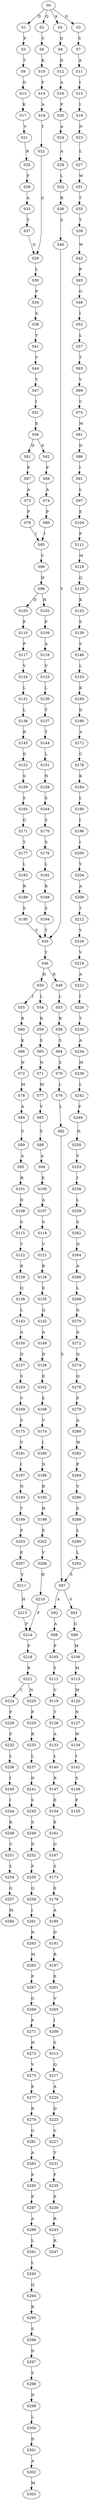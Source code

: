 strict digraph  {
	S0 -> S1 [ label = D ];
	S0 -> S2 [ label = Q ];
	S0 -> S3 [ label = G ];
	S0 -> S4 [ label = A ];
	S1 -> S5 [ label = P ];
	S2 -> S6 [ label = V ];
	S3 -> S7 [ label = S ];
	S4 -> S8 [ label = Q ];
	S5 -> S9 [ label = T ];
	S6 -> S10 [ label = K ];
	S7 -> S11 [ label = A ];
	S8 -> S12 [ label = D ];
	S9 -> S13 [ label = D ];
	S10 -> S14 [ label = F ];
	S11 -> S15 [ label = I ];
	S12 -> S16 [ label = A ];
	S13 -> S17 [ label = K ];
	S14 -> S18 [ label = A ];
	S15 -> S19 [ label = I ];
	S16 -> S20 [ label = P ];
	S17 -> S21 [ label = V ];
	S18 -> S22 [ label = T ];
	S19 -> S23 [ label = N ];
	S20 -> S24 [ label = A ];
	S21 -> S25 [ label = R ];
	S22 -> S26 [ label = G ];
	S23 -> S27 [ label = L ];
	S24 -> S28 [ label = A ];
	S25 -> S29 [ label = F ];
	S26 -> S30 [ label = L ];
	S27 -> S31 [ label = W ];
	S28 -> S32 [ label = L ];
	S29 -> S33 [ label = A ];
	S30 -> S34 [ label = P ];
	S31 -> S35 [ label = T ];
	S32 -> S36 [ label = R ];
	S33 -> S37 [ label = T ];
	S34 -> S38 [ label = S ];
	S35 -> S39 [ label = T ];
	S36 -> S40 [ label = S ];
	S37 -> S26 [ label = G ];
	S38 -> S41 [ label = Y ];
	S39 -> S42 [ label = W ];
	S40 -> S43 [ label = Y ];
	S41 -> S44 [ label = V ];
	S42 -> S45 [ label = P ];
	S43 -> S46 [ label = Y ];
	S44 -> S47 [ label = Y ];
	S45 -> S48 [ label = G ];
	S46 -> S49 [ label = R ];
	S46 -> S50 [ label = H ];
	S47 -> S51 [ label = I ];
	S48 -> S52 [ label = I ];
	S49 -> S53 [ label = L ];
	S50 -> S54 [ label = L ];
	S50 -> S55 [ label = I ];
	S51 -> S56 [ label = E ];
	S52 -> S57 [ label = L ];
	S53 -> S58 [ label = R ];
	S54 -> S59 [ label = R ];
	S55 -> S60 [ label = R ];
	S56 -> S61 [ label = D ];
	S56 -> S62 [ label = E ];
	S57 -> S63 [ label = T ];
	S58 -> S64 [ label = S ];
	S59 -> S65 [ label = S ];
	S60 -> S66 [ label = K ];
	S61 -> S67 [ label = P ];
	S62 -> S68 [ label = P ];
	S63 -> S69 [ label = V ];
	S64 -> S70 [ label = S ];
	S65 -> S71 [ label = N ];
	S66 -> S72 [ label = N ];
	S67 -> S73 [ label = A ];
	S68 -> S74 [ label = A ];
	S69 -> S75 [ label = C ];
	S70 -> S76 [ label = L ];
	S71 -> S77 [ label = M ];
	S72 -> S78 [ label = M ];
	S73 -> S79 [ label = P ];
	S74 -> S80 [ label = P ];
	S75 -> S81 [ label = M ];
	S76 -> S82 [ label = L ];
	S77 -> S83 [ label = V ];
	S78 -> S84 [ label = A ];
	S79 -> S85 [ label = I ];
	S80 -> S85 [ label = I ];
	S81 -> S86 [ label = D ];
	S82 -> S87 [ label = S ];
	S83 -> S88 [ label = S ];
	S84 -> S89 [ label = S ];
	S85 -> S90 [ label = V ];
	S86 -> S91 [ label = I ];
	S87 -> S92 [ label = A ];
	S87 -> S93 [ label = S ];
	S88 -> S94 [ label = A ];
	S89 -> S95 [ label = A ];
	S90 -> S96 [ label = H ];
	S91 -> S97 [ label = L ];
	S92 -> S98 [ label = A ];
	S93 -> S99 [ label = G ];
	S94 -> S100 [ label = E ];
	S95 -> S101 [ label = R ];
	S96 -> S102 [ label = H ];
	S96 -> S103 [ label = D ];
	S97 -> S104 [ label = E ];
	S98 -> S105 [ label = P ];
	S99 -> S106 [ label = M ];
	S100 -> S107 [ label = A ];
	S101 -> S108 [ label = D ];
	S102 -> S109 [ label = P ];
	S103 -> S110 [ label = P ];
	S104 -> S111 [ label = P ];
	S105 -> S112 [ label = S ];
	S106 -> S113 [ label = M ];
	S107 -> S114 [ label = S ];
	S108 -> S115 [ label = S ];
	S109 -> S116 [ label = A ];
	S110 -> S117 [ label = P ];
	S111 -> S118 [ label = M ];
	S112 -> S119 [ label = V ];
	S113 -> S120 [ label = M ];
	S114 -> S121 [ label = V ];
	S115 -> S122 [ label = V ];
	S116 -> S123 [ label = V ];
	S117 -> S124 [ label = V ];
	S118 -> S125 [ label = Q ];
	S119 -> S126 [ label = T ];
	S120 -> S127 [ label = N ];
	S121 -> S128 [ label = R ];
	S122 -> S129 [ label = R ];
	S123 -> S130 [ label = L ];
	S124 -> S131 [ label = L ];
	S125 -> S132 [ label = K ];
	S126 -> S133 [ label = A ];
	S127 -> S134 [ label = W ];
	S128 -> S135 [ label = E ];
	S129 -> S136 [ label = Q ];
	S130 -> S137 [ label = T ];
	S131 -> S138 [ label = L ];
	S132 -> S139 [ label = S ];
	S133 -> S140 [ label = L ];
	S134 -> S141 [ label = I ];
	S135 -> S142 [ label = Q ];
	S136 -> S143 [ label = L ];
	S137 -> S144 [ label = T ];
	S138 -> S145 [ label = R ];
	S139 -> S146 [ label = S ];
	S140 -> S147 [ label = R ];
	S141 -> S148 [ label = S ];
	S142 -> S149 [ label = A ];
	S143 -> S150 [ label = A ];
	S144 -> S151 [ label = L ];
	S145 -> S152 [ label = D ];
	S146 -> S153 [ label = L ];
	S147 -> S154 [ label = E ];
	S148 -> S155 [ label = F ];
	S149 -> S156 [ label = D ];
	S150 -> S157 [ label = D ];
	S151 -> S158 [ label = N ];
	S152 -> S159 [ label = S ];
	S153 -> S160 [ label = K ];
	S154 -> S161 [ label = E ];
	S156 -> S162 [ label = E ];
	S157 -> S163 [ label = S ];
	S158 -> S164 [ label = S ];
	S159 -> S165 [ label = S ];
	S160 -> S166 [ label = D ];
	S161 -> S167 [ label = G ];
	S162 -> S168 [ label = E ];
	S163 -> S169 [ label = V ];
	S164 -> S170 [ label = S ];
	S165 -> S171 [ label = G ];
	S166 -> S172 [ label = A ];
	S167 -> S173 [ label = S ];
	S168 -> S174 [ label = V ];
	S169 -> S175 [ label = S ];
	S170 -> S176 [ label = S ];
	S171 -> S177 [ label = T ];
	S172 -> S178 [ label = C ];
	S173 -> S179 [ label = E ];
	S174 -> S180 [ label = I ];
	S175 -> S181 [ label = V ];
	S176 -> S182 [ label = L ];
	S177 -> S183 [ label = L ];
	S178 -> S184 [ label = K ];
	S179 -> S185 [ label = A ];
	S180 -> S186 [ label = N ];
	S181 -> S187 [ label = I ];
	S182 -> S188 [ label = R ];
	S183 -> S189 [ label = R ];
	S184 -> S190 [ label = L ];
	S185 -> S191 [ label = D ];
	S186 -> S192 [ label = R ];
	S187 -> S193 [ label = N ];
	S188 -> S194 [ label = S ];
	S189 -> S195 [ label = S ];
	S190 -> S196 [ label = I ];
	S191 -> S197 [ label = R ];
	S192 -> S198 [ label = H ];
	S193 -> S199 [ label = T ];
	S194 -> S43 [ label = Y ];
	S195 -> S43 [ label = Y ];
	S196 -> S200 [ label = I ];
	S197 -> S201 [ label = E ];
	S198 -> S202 [ label = E ];
	S199 -> S203 [ label = P ];
	S200 -> S204 [ label = Y ];
	S201 -> S205 [ label = V ];
	S202 -> S206 [ label = V ];
	S203 -> S207 [ label = E ];
	S204 -> S208 [ label = A ];
	S205 -> S209 [ label = I ];
	S206 -> S210 [ label = H ];
	S207 -> S211 [ label = V ];
	S208 -> S212 [ label = T ];
	S209 -> S213 [ label = S ];
	S210 -> S214 [ label = F ];
	S211 -> S215 [ label = H ];
	S212 -> S216 [ label = Y ];
	S213 -> S217 [ label = Q ];
	S214 -> S218 [ label = P ];
	S215 -> S214 [ label = F ];
	S216 -> S219 [ label = V ];
	S217 -> S220 [ label = A ];
	S218 -> S221 [ label = R ];
	S219 -> S222 [ label = A ];
	S220 -> S223 [ label = D ];
	S221 -> S224 [ label = C ];
	S221 -> S225 [ label = N ];
	S222 -> S226 [ label = I ];
	S223 -> S227 [ label = V ];
	S224 -> S228 [ label = F ];
	S225 -> S229 [ label = P ];
	S226 -> S230 [ label = T ];
	S227 -> S231 [ label = Y ];
	S228 -> S232 [ label = F ];
	S229 -> S233 [ label = R ];
	S230 -> S234 [ label = A ];
	S231 -> S235 [ label = F ];
	S232 -> S236 [ label = L ];
	S233 -> S237 [ label = L ];
	S234 -> S238 [ label = M ];
	S235 -> S239 [ label = P ];
	S236 -> S240 [ label = I ];
	S237 -> S241 [ label = D ];
	S238 -> S242 [ label = L ];
	S239 -> S243 [ label = R ];
	S240 -> S244 [ label = I ];
	S241 -> S245 [ label = S ];
	S242 -> S246 [ label = F ];
	S243 -> S247 [ label = R ];
	S244 -> S248 [ label = K ];
	S245 -> S249 [ label = S ];
	S246 -> S250 [ label = H ];
	S248 -> S251 [ label = V ];
	S249 -> S252 [ label = D ];
	S250 -> S253 [ label = V ];
	S251 -> S254 [ label = L ];
	S252 -> S255 [ label = F ];
	S253 -> S256 [ label = I ];
	S254 -> S257 [ label = G ];
	S255 -> S258 [ label = Q ];
	S256 -> S259 [ label = L ];
	S257 -> S260 [ label = M ];
	S258 -> S261 [ label = I ];
	S259 -> S262 [ label = S ];
	S261 -> S263 [ label = N ];
	S262 -> S264 [ label = Q ];
	S263 -> S265 [ label = M ];
	S264 -> S266 [ label = A ];
	S265 -> S267 [ label = P ];
	S266 -> S268 [ label = L ];
	S267 -> S269 [ label = G ];
	S268 -> S270 [ label = G ];
	S269 -> S271 [ label = P ];
	S270 -> S272 [ label = A ];
	S271 -> S273 [ label = H ];
	S272 -> S274 [ label = Q ];
	S273 -> S275 [ label = V ];
	S274 -> S276 [ label = Q ];
	S275 -> S277 [ label = E ];
	S276 -> S278 [ label = F ];
	S277 -> S279 [ label = R ];
	S278 -> S280 [ label = A ];
	S279 -> S281 [ label = G ];
	S280 -> S282 [ label = W ];
	S281 -> S283 [ label = A ];
	S282 -> S284 [ label = P ];
	S283 -> S285 [ label = E ];
	S284 -> S286 [ label = V ];
	S285 -> S287 [ label = P ];
	S286 -> S288 [ label = S ];
	S287 -> S289 [ label = A ];
	S288 -> S290 [ label = L ];
	S289 -> S291 [ label = L ];
	S290 -> S292 [ label = L ];
	S291 -> S293 [ label = L ];
	S292 -> S87 [ label = S ];
	S293 -> S294 [ label = Q ];
	S294 -> S295 [ label = R ];
	S295 -> S296 [ label = S ];
	S296 -> S297 [ label = D ];
	S297 -> S298 [ label = S ];
	S298 -> S299 [ label = D ];
	S299 -> S300 [ label = L ];
	S300 -> S301 [ label = D ];
	S301 -> S302 [ label = A ];
	S302 -> S303 [ label = M ];
}
